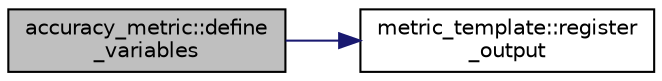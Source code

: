 digraph "accuracy_metric::define_variables"
{
 // INTERACTIVE_SVG=YES
 // LATEX_PDF_SIZE
  edge [fontname="Helvetica",fontsize="10",labelfontname="Helvetica",labelfontsize="10"];
  node [fontname="Helvetica",fontsize="10",shape=record];
  rankdir="LR";
  Node1 [label="accuracy_metric::define\l_variables",height=0.2,width=0.4,color="black", fillcolor="grey75", style="filled", fontcolor="black",tooltip=" "];
  Node1 -> Node2 [color="midnightblue",fontsize="10",style="solid",fontname="Helvetica"];
  Node2 [label="metric_template::register\l_output",height=0.2,width=0.4,color="black", fillcolor="white", style="filled",URL="$classmetric__template.html#afb7814ecc901c36ada9b6bd974acab9a",tooltip=" "];
}
